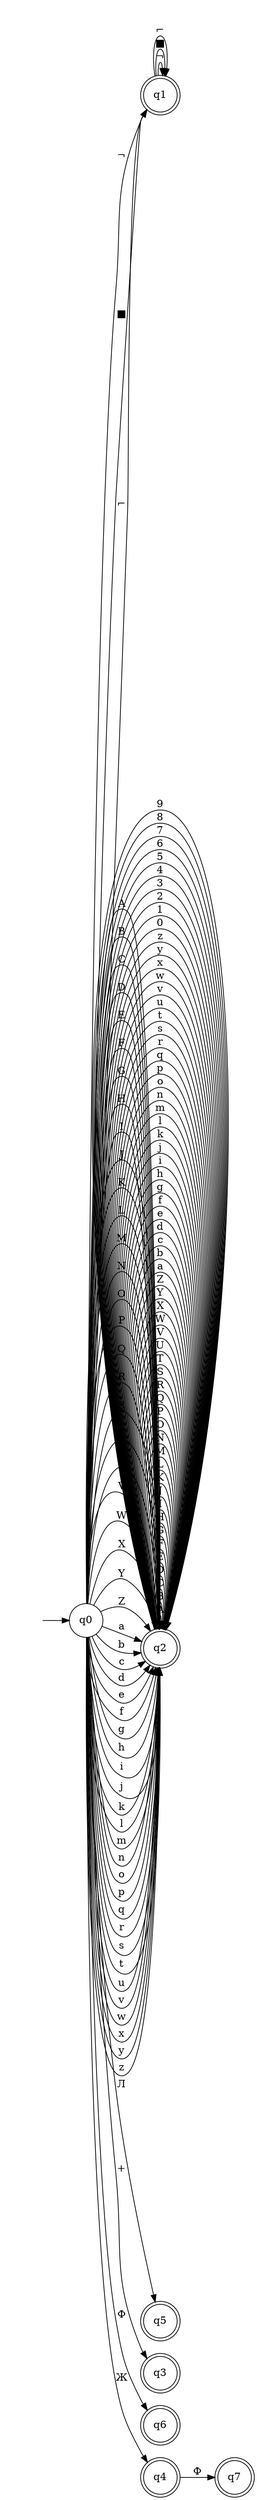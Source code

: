 digraph "DFA DIRECT - YALEX" {
	graph [rankdir=LR]
	"" [label="" shape=plaintext]
	q1 [label=q1 shape=doublecircle]
	q2 [label=q2 shape=doublecircle]
	q5 [label=q5 shape=doublecircle]
	q3 [label=q3 shape=doublecircle]
	q6 [label=q6 shape=doublecircle]
	q7 [label=q7 shape=doublecircle]
	q4 [label=q4 shape=doublecircle]
	q0 [label=q0 shape=circle]
	"" -> q0 [label=""]
	q0 -> q1 [label="¬"]
	q0 -> q1 [label="■"]
	q0 -> q1 [label="⌐"]
	q0 -> q2 [label=A]
	q0 -> q2 [label=B]
	q0 -> q2 [label=C]
	q0 -> q2 [label=D]
	q0 -> q2 [label=E]
	q0 -> q2 [label=F]
	q0 -> q2 [label=G]
	q0 -> q2 [label=H]
	q0 -> q2 [label=I]
	q0 -> q2 [label=J]
	q0 -> q2 [label=K]
	q0 -> q2 [label=L]
	q0 -> q2 [label=M]
	q0 -> q2 [label=N]
	q0 -> q2 [label=O]
	q0 -> q2 [label=P]
	q0 -> q2 [label=Q]
	q0 -> q2 [label=R]
	q0 -> q2 [label=S]
	q0 -> q2 [label=T]
	q0 -> q2 [label=U]
	q0 -> q2 [label=V]
	q0 -> q2 [label=W]
	q0 -> q2 [label=X]
	q0 -> q2 [label=Y]
	q0 -> q2 [label=Z]
	q0 -> q2 [label=a]
	q0 -> q2 [label=b]
	q0 -> q2 [label=c]
	q0 -> q2 [label=d]
	q0 -> q2 [label=e]
	q0 -> q2 [label=f]
	q0 -> q2 [label=g]
	q0 -> q2 [label=h]
	q0 -> q2 [label=i]
	q0 -> q2 [label=j]
	q0 -> q2 [label=k]
	q0 -> q2 [label=l]
	q0 -> q2 [label=m]
	q0 -> q2 [label=n]
	q0 -> q2 [label=o]
	q0 -> q2 [label=p]
	q0 -> q2 [label=q]
	q0 -> q2 [label=r]
	q0 -> q2 [label=s]
	q0 -> q2 [label=t]
	q0 -> q2 [label=u]
	q0 -> q2 [label=v]
	q0 -> q2 [label=w]
	q0 -> q2 [label=x]
	q0 -> q2 [label=y]
	q0 -> q2 [label=z]
	q0 -> q3 [label="+"]
	q0 -> q4 [label="Ж"]
	q0 -> q5 [label="Л"]
	q0 -> q6 [label="Ф"]
	q4 -> q7 [label="Ф"]
	q2 -> q2 [label=A]
	q2 -> q2 [label=B]
	q2 -> q2 [label=C]
	q2 -> q2 [label=D]
	q2 -> q2 [label=E]
	q2 -> q2 [label=F]
	q2 -> q2 [label=G]
	q2 -> q2 [label=H]
	q2 -> q2 [label=I]
	q2 -> q2 [label=J]
	q2 -> q2 [label=K]
	q2 -> q2 [label=L]
	q2 -> q2 [label=M]
	q2 -> q2 [label=N]
	q2 -> q2 [label=O]
	q2 -> q2 [label=P]
	q2 -> q2 [label=Q]
	q2 -> q2 [label=R]
	q2 -> q2 [label=S]
	q2 -> q2 [label=T]
	q2 -> q2 [label=U]
	q2 -> q2 [label=V]
	q2 -> q2 [label=W]
	q2 -> q2 [label=X]
	q2 -> q2 [label=Y]
	q2 -> q2 [label=Z]
	q2 -> q2 [label=a]
	q2 -> q2 [label=b]
	q2 -> q2 [label=c]
	q2 -> q2 [label=d]
	q2 -> q2 [label=e]
	q2 -> q2 [label=f]
	q2 -> q2 [label=g]
	q2 -> q2 [label=h]
	q2 -> q2 [label=i]
	q2 -> q2 [label=j]
	q2 -> q2 [label=k]
	q2 -> q2 [label=l]
	q2 -> q2 [label=m]
	q2 -> q2 [label=n]
	q2 -> q2 [label=o]
	q2 -> q2 [label=p]
	q2 -> q2 [label=q]
	q2 -> q2 [label=r]
	q2 -> q2 [label=s]
	q2 -> q2 [label=t]
	q2 -> q2 [label=u]
	q2 -> q2 [label=v]
	q2 -> q2 [label=w]
	q2 -> q2 [label=x]
	q2 -> q2 [label=y]
	q2 -> q2 [label=z]
	q2 -> q2 [label=0]
	q2 -> q2 [label=1]
	q2 -> q2 [label=2]
	q2 -> q2 [label=3]
	q2 -> q2 [label=4]
	q2 -> q2 [label=5]
	q2 -> q2 [label=6]
	q2 -> q2 [label=7]
	q2 -> q2 [label=8]
	q2 -> q2 [label=9]
	q1 -> q1 [label="¬"]
	q1 -> q1 [label="■"]
	q1 -> q1 [label="⌐"]
}
